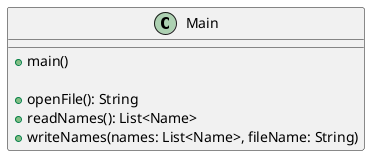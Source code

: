 @startuml
'https://plantuml.com/class-diagram

class Main {
    +main()

    +openFile(): String
    +readNames(): List<Name>
    +writeNames(names: List<Name>, fileName: String)
}

@enduml